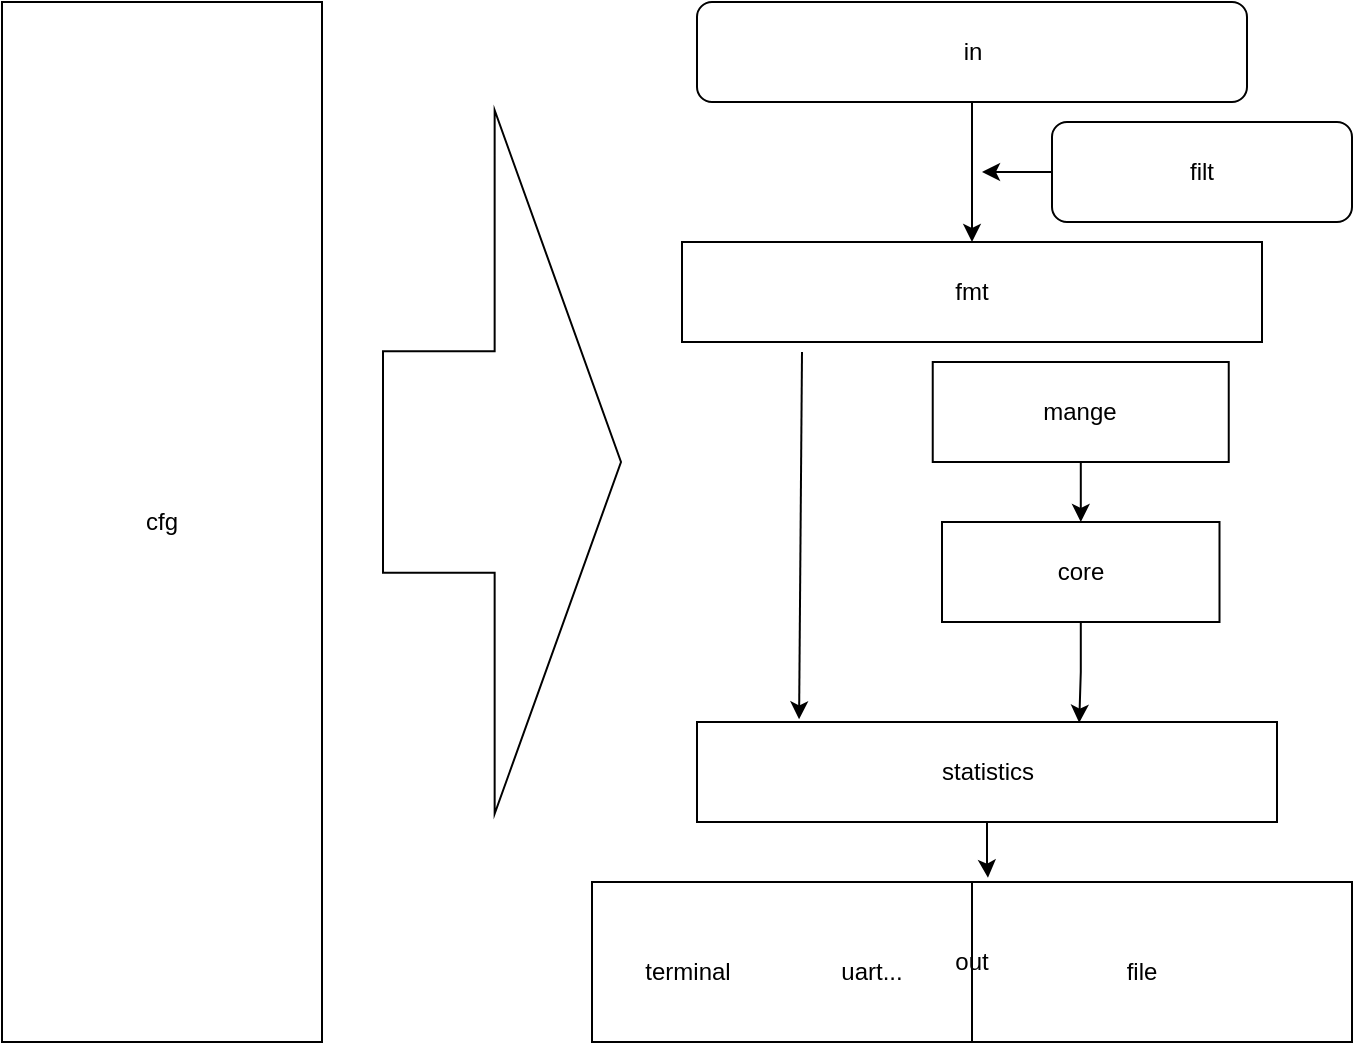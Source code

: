 <mxfile version="24.4.4" type="github">
  <diagram name="第 1 页" id="L1AHHqvi039b6F0cQo_x">
    <mxGraphModel dx="1683" dy="953" grid="1" gridSize="10" guides="1" tooltips="1" connect="1" arrows="1" fold="1" page="1" pageScale="1" pageWidth="827" pageHeight="1169" math="0" shadow="0">
      <root>
        <mxCell id="0" />
        <mxCell id="1" parent="0" />
        <mxCell id="7nlG7WETLn1QZySaHx2K-1" value="cfg" style="rounded=0;whiteSpace=wrap;html=1;" vertex="1" parent="1">
          <mxGeometry x="40" y="230" width="160" height="520" as="geometry" />
        </mxCell>
        <mxCell id="7nlG7WETLn1QZySaHx2K-2" value="core" style="rounded=0;whiteSpace=wrap;html=1;" vertex="1" parent="1">
          <mxGeometry x="510" y="490" width="138.75" height="50" as="geometry" />
        </mxCell>
        <mxCell id="7nlG7WETLn1QZySaHx2K-3" value="out" style="rounded=0;whiteSpace=wrap;html=1;" vertex="1" parent="1">
          <mxGeometry x="335" y="670" width="380" height="80" as="geometry" />
        </mxCell>
        <mxCell id="7nlG7WETLn1QZySaHx2K-30" style="edgeStyle=orthogonalEdgeStyle;rounded=0;orthogonalLoop=1;jettySize=auto;html=1;entryX=0.5;entryY=0;entryDx=0;entryDy=0;" edge="1" parent="1" source="7nlG7WETLn1QZySaHx2K-4" target="7nlG7WETLn1QZySaHx2K-23">
          <mxGeometry relative="1" as="geometry" />
        </mxCell>
        <mxCell id="7nlG7WETLn1QZySaHx2K-4" value="in" style="rounded=1;whiteSpace=wrap;html=1;" vertex="1" parent="1">
          <mxGeometry x="387.5" y="230" width="275" height="50" as="geometry" />
        </mxCell>
        <mxCell id="7nlG7WETLn1QZySaHx2K-22" style="edgeStyle=orthogonalEdgeStyle;rounded=0;orthogonalLoop=1;jettySize=auto;html=1;" edge="1" parent="1" source="7nlG7WETLn1QZySaHx2K-5">
          <mxGeometry relative="1" as="geometry">
            <mxPoint x="530" y="315" as="targetPoint" />
          </mxGeometry>
        </mxCell>
        <mxCell id="7nlG7WETLn1QZySaHx2K-5" value="filt" style="rounded=1;whiteSpace=wrap;html=1;" vertex="1" parent="1">
          <mxGeometry x="565" y="290" width="150" height="50" as="geometry" />
        </mxCell>
        <mxCell id="7nlG7WETLn1QZySaHx2K-32" style="edgeStyle=orthogonalEdgeStyle;rounded=0;orthogonalLoop=1;jettySize=auto;html=1;" edge="1" parent="1" source="7nlG7WETLn1QZySaHx2K-11" target="7nlG7WETLn1QZySaHx2K-2">
          <mxGeometry relative="1" as="geometry" />
        </mxCell>
        <mxCell id="7nlG7WETLn1QZySaHx2K-11" value="mange" style="rounded=0;whiteSpace=wrap;html=1;" vertex="1" parent="1">
          <mxGeometry x="505.37" y="410" width="148" height="50" as="geometry" />
        </mxCell>
        <mxCell id="7nlG7WETLn1QZySaHx2K-23" value="fmt" style="rounded=0;whiteSpace=wrap;html=1;" vertex="1" parent="1">
          <mxGeometry x="380" y="350" width="290" height="50" as="geometry" />
        </mxCell>
        <mxCell id="7nlG7WETLn1QZySaHx2K-28" value="" style="endArrow=classic;html=1;rounded=0;entryX=0.176;entryY=-0.027;entryDx=0;entryDy=0;entryPerimeter=0;" edge="1" parent="1" target="7nlG7WETLn1QZySaHx2K-40">
          <mxGeometry width="50" height="50" relative="1" as="geometry">
            <mxPoint x="440" y="405" as="sourcePoint" />
            <mxPoint x="440" y="575" as="targetPoint" />
          </mxGeometry>
        </mxCell>
        <mxCell id="7nlG7WETLn1QZySaHx2K-29" value="" style="shape=flexArrow;endArrow=classic;html=1;rounded=0;endWidth=240;endSize=20.725;width=110.833;" edge="1" parent="1">
          <mxGeometry width="50" height="50" relative="1" as="geometry">
            <mxPoint x="230" y="460" as="sourcePoint" />
            <mxPoint x="350" y="460" as="targetPoint" />
          </mxGeometry>
        </mxCell>
        <mxCell id="7nlG7WETLn1QZySaHx2K-33" style="edgeStyle=orthogonalEdgeStyle;rounded=0;orthogonalLoop=1;jettySize=auto;html=1;entryX=0.659;entryY=0.007;entryDx=0;entryDy=0;entryPerimeter=0;" edge="1" parent="1" source="7nlG7WETLn1QZySaHx2K-2" target="7nlG7WETLn1QZySaHx2K-40">
          <mxGeometry relative="1" as="geometry" />
        </mxCell>
        <mxCell id="7nlG7WETLn1QZySaHx2K-35" value="" style="endArrow=none;html=1;rounded=0;entryX=0.5;entryY=0;entryDx=0;entryDy=0;exitX=0.5;exitY=1;exitDx=0;exitDy=0;" edge="1" parent="1" source="7nlG7WETLn1QZySaHx2K-3" target="7nlG7WETLn1QZySaHx2K-3">
          <mxGeometry width="50" height="50" relative="1" as="geometry">
            <mxPoint x="480" y="730" as="sourcePoint" />
            <mxPoint x="530" y="680" as="targetPoint" />
          </mxGeometry>
        </mxCell>
        <mxCell id="7nlG7WETLn1QZySaHx2K-36" value="terminal" style="text;html=1;align=center;verticalAlign=middle;whiteSpace=wrap;rounded=0;" vertex="1" parent="1">
          <mxGeometry x="353" y="700" width="60" height="30" as="geometry" />
        </mxCell>
        <mxCell id="7nlG7WETLn1QZySaHx2K-37" value="uart..." style="text;html=1;align=center;verticalAlign=middle;whiteSpace=wrap;rounded=0;" vertex="1" parent="1">
          <mxGeometry x="440" y="700" width="70" height="30" as="geometry" />
        </mxCell>
        <mxCell id="7nlG7WETLn1QZySaHx2K-38" value="file" style="text;html=1;align=center;verticalAlign=middle;whiteSpace=wrap;rounded=0;" vertex="1" parent="1">
          <mxGeometry x="580" y="700" width="60" height="30" as="geometry" />
        </mxCell>
        <mxCell id="7nlG7WETLn1QZySaHx2K-40" value="&lt;div&gt;statistics&lt;/div&gt;" style="rounded=0;whiteSpace=wrap;html=1;" vertex="1" parent="1">
          <mxGeometry x="387.5" y="590" width="290" height="50" as="geometry" />
        </mxCell>
        <mxCell id="7nlG7WETLn1QZySaHx2K-43" style="edgeStyle=orthogonalEdgeStyle;rounded=0;orthogonalLoop=1;jettySize=auto;html=1;entryX=0.521;entryY=-0.027;entryDx=0;entryDy=0;entryPerimeter=0;" edge="1" parent="1" source="7nlG7WETLn1QZySaHx2K-40" target="7nlG7WETLn1QZySaHx2K-3">
          <mxGeometry relative="1" as="geometry" />
        </mxCell>
      </root>
    </mxGraphModel>
  </diagram>
</mxfile>
